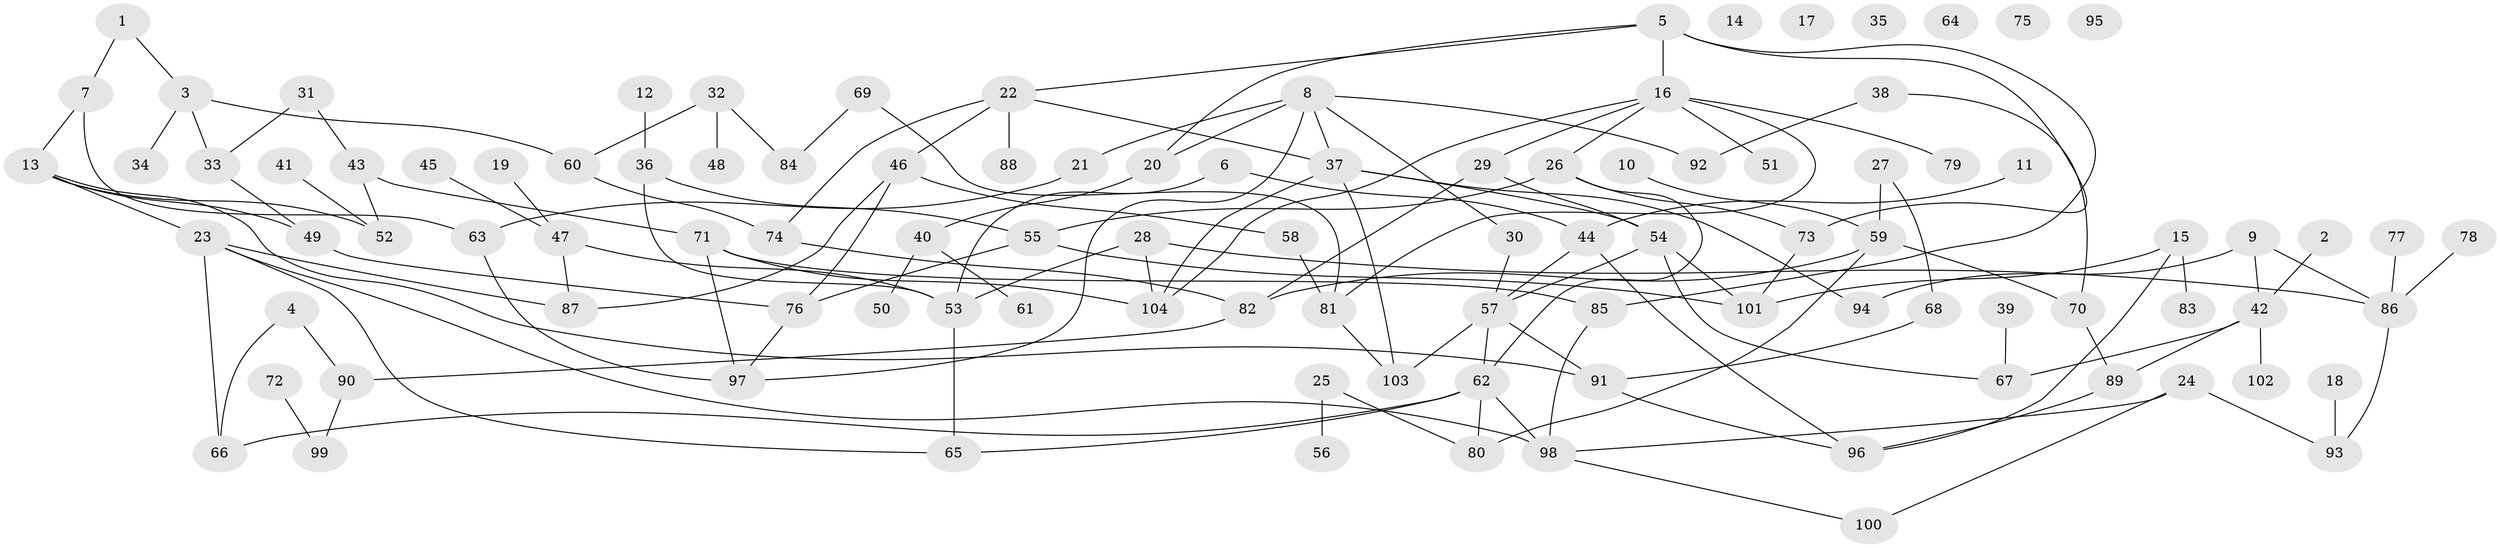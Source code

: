 // Generated by graph-tools (version 1.1) at 2025/00/03/09/25 03:00:41]
// undirected, 104 vertices, 142 edges
graph export_dot {
graph [start="1"]
  node [color=gray90,style=filled];
  1;
  2;
  3;
  4;
  5;
  6;
  7;
  8;
  9;
  10;
  11;
  12;
  13;
  14;
  15;
  16;
  17;
  18;
  19;
  20;
  21;
  22;
  23;
  24;
  25;
  26;
  27;
  28;
  29;
  30;
  31;
  32;
  33;
  34;
  35;
  36;
  37;
  38;
  39;
  40;
  41;
  42;
  43;
  44;
  45;
  46;
  47;
  48;
  49;
  50;
  51;
  52;
  53;
  54;
  55;
  56;
  57;
  58;
  59;
  60;
  61;
  62;
  63;
  64;
  65;
  66;
  67;
  68;
  69;
  70;
  71;
  72;
  73;
  74;
  75;
  76;
  77;
  78;
  79;
  80;
  81;
  82;
  83;
  84;
  85;
  86;
  87;
  88;
  89;
  90;
  91;
  92;
  93;
  94;
  95;
  96;
  97;
  98;
  99;
  100;
  101;
  102;
  103;
  104;
  1 -- 3;
  1 -- 7;
  2 -- 42;
  3 -- 33;
  3 -- 34;
  3 -- 60;
  4 -- 66;
  4 -- 90;
  5 -- 16;
  5 -- 20;
  5 -- 22;
  5 -- 73;
  5 -- 85;
  6 -- 44;
  6 -- 53;
  7 -- 13;
  7 -- 63;
  8 -- 20;
  8 -- 21;
  8 -- 30;
  8 -- 37;
  8 -- 92;
  8 -- 97;
  9 -- 42;
  9 -- 86;
  9 -- 94;
  10 -- 59;
  11 -- 44;
  12 -- 36;
  13 -- 23;
  13 -- 49;
  13 -- 52;
  13 -- 91;
  15 -- 83;
  15 -- 96;
  15 -- 101;
  16 -- 26;
  16 -- 29;
  16 -- 51;
  16 -- 79;
  16 -- 81;
  16 -- 104;
  18 -- 93;
  19 -- 47;
  20 -- 40;
  21 -- 63;
  22 -- 37;
  22 -- 46;
  22 -- 74;
  22 -- 88;
  23 -- 65;
  23 -- 66;
  23 -- 87;
  23 -- 98;
  24 -- 93;
  24 -- 98;
  24 -- 100;
  25 -- 56;
  25 -- 80;
  26 -- 55;
  26 -- 62;
  26 -- 73;
  27 -- 59;
  27 -- 68;
  28 -- 53;
  28 -- 86;
  28 -- 104;
  29 -- 54;
  29 -- 82;
  30 -- 57;
  31 -- 33;
  31 -- 43;
  32 -- 48;
  32 -- 60;
  32 -- 84;
  33 -- 49;
  36 -- 53;
  36 -- 55;
  37 -- 54;
  37 -- 94;
  37 -- 103;
  37 -- 104;
  38 -- 70;
  38 -- 92;
  39 -- 67;
  40 -- 50;
  40 -- 61;
  41 -- 52;
  42 -- 67;
  42 -- 89;
  42 -- 102;
  43 -- 52;
  43 -- 71;
  44 -- 57;
  44 -- 96;
  45 -- 47;
  46 -- 58;
  46 -- 76;
  46 -- 87;
  47 -- 53;
  47 -- 87;
  49 -- 76;
  53 -- 65;
  54 -- 57;
  54 -- 67;
  54 -- 101;
  55 -- 76;
  55 -- 101;
  57 -- 62;
  57 -- 91;
  57 -- 103;
  58 -- 81;
  59 -- 70;
  59 -- 80;
  59 -- 82;
  60 -- 74;
  62 -- 65;
  62 -- 66;
  62 -- 80;
  62 -- 98;
  63 -- 97;
  68 -- 91;
  69 -- 81;
  69 -- 84;
  70 -- 89;
  71 -- 85;
  71 -- 97;
  71 -- 104;
  72 -- 99;
  73 -- 101;
  74 -- 82;
  76 -- 97;
  77 -- 86;
  78 -- 86;
  81 -- 103;
  82 -- 90;
  85 -- 98;
  86 -- 93;
  89 -- 96;
  90 -- 99;
  91 -- 96;
  98 -- 100;
}
